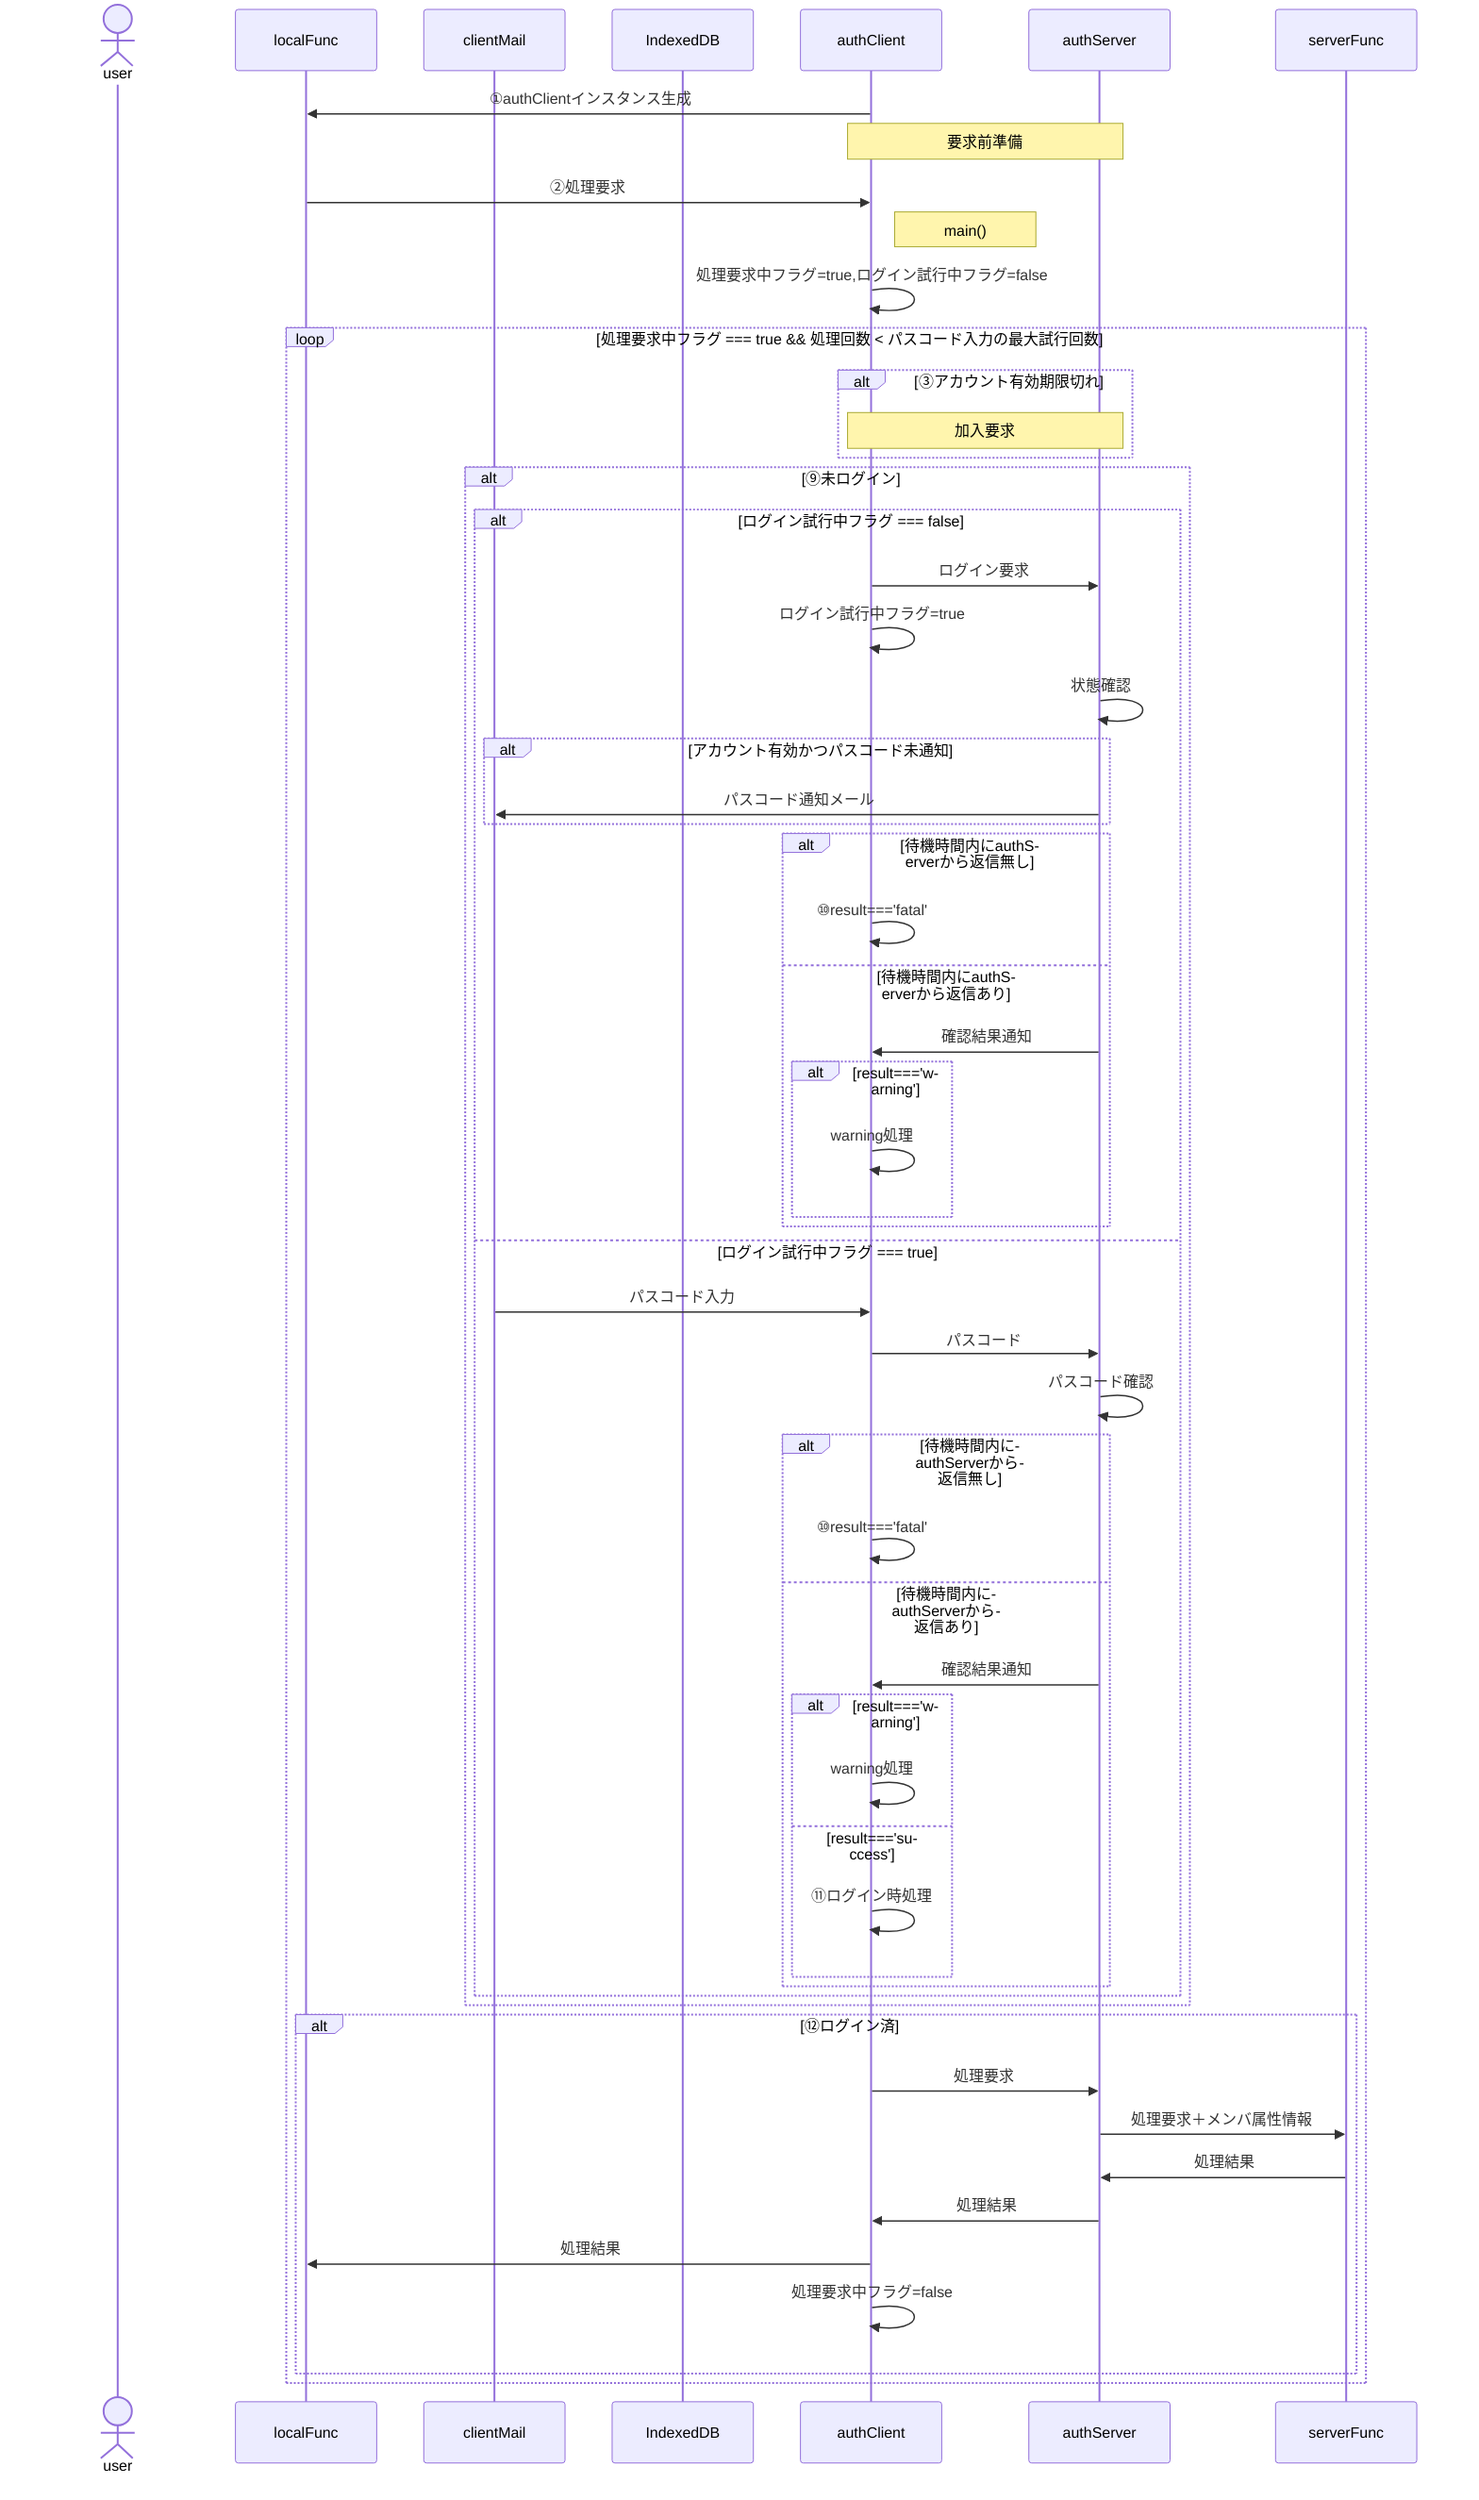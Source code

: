 sequenceDiagram
  actor user
  participant localFunc
  participant clientMail
  %%participant encryptRequest
  participant IndexedDB
  participant authClient
  participant authServer
  %%participant memberList
  %%participant decryptRequest
  participant serverFunc
  %%actor admin

  authClient->>localFunc: ①authClientインスタンス生成
  Note over authClient,authServer: 要求前準備
  localFunc->>authClient: ②処理要求
  Note right of authClient: main()

  authClient->>authClient: 処理要求中フラグ=true,ログイン試行中フラグ=false
  loop 処理要求中フラグ === true && 処理回数 < パスコード入力の最大試行回数

    alt ③アカウント有効期限切れ
      Note over authClient,authServer: 加入要求
    end

    alt ⑨未ログイン
      alt ログイン試行中フラグ === false
        authClient->>authServer: ログイン要求
        authClient->>authClient: ログイン試行中フラグ=true
        authServer->>authServer: 状態確認
        alt アカウント有効かつパスコード未通知
          authServer->>clientMail: パスコード通知メール
        end
        alt 待機時間内にauthServerから返信無し
          authClient->>authClient: ⑩result==='fatal'
        else 待機時間内にauthServerから返信あり
          authServer->>authClient: 確認結果通知
          alt result==='warning'
            authClient->>authClient: warning処理
          end
        end
      else ログイン試行中フラグ === true
        clientMail->>authClient: パスコード入力
        authClient->>authServer: パスコード
        authServer->>authServer: パスコード確認
        alt 待機時間内にauthServerから返信無し
          authClient->>authClient: ⑩result==='fatal'
        else 待機時間内にauthServerから返信あり
          authServer->>authClient: 確認結果通知
          alt result==='warning'
            authClient->>authClient: warning処理
          else result==='success'
            authClient->>authClient: ⑪ログイン時処理
          end
        end
      end
    end

    alt ⑫ログイン済
      authClient->>authServer: 処理要求
      authServer->>serverFunc: 処理要求＋メンバ属性情報
      serverFunc->>authServer: 処理結果
      authServer->>authClient: 処理結果
      authClient->>localFunc: 処理結果
      authClient->>authClient: 処理要求中フラグ=false
    end
  end